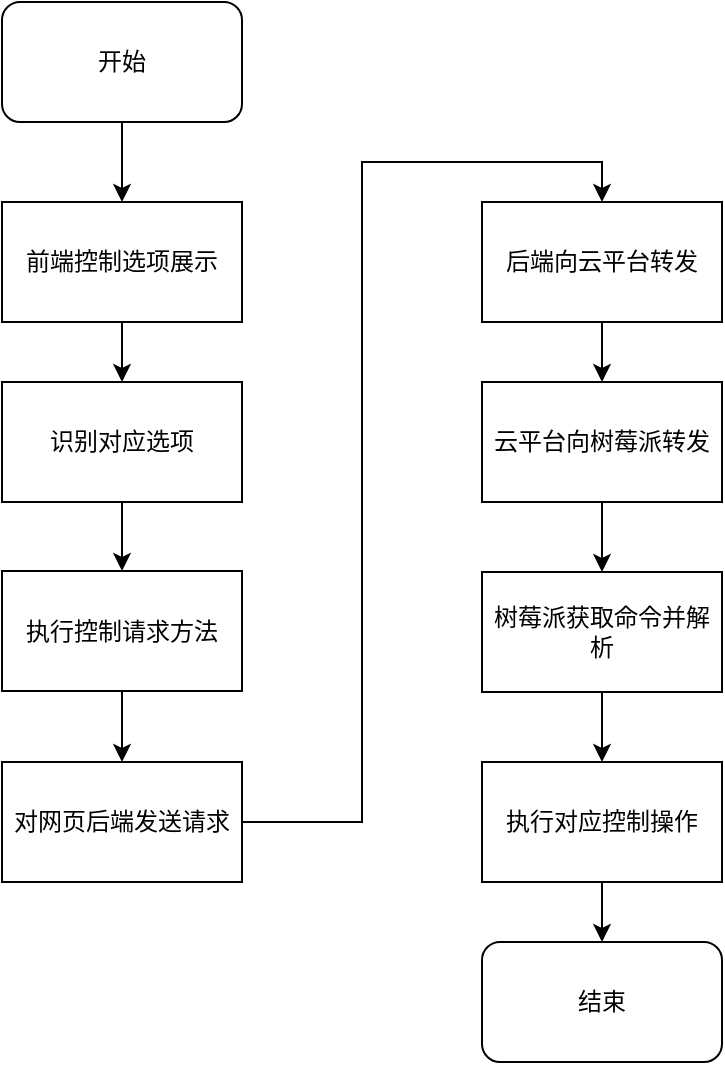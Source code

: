 <mxfile version="27.0.5">
  <diagram name="第 1 页" id="-G1azq1CgmmJFFkysU9t">
    <mxGraphModel dx="778" dy="507" grid="1" gridSize="10" guides="1" tooltips="1" connect="1" arrows="1" fold="1" page="1" pageScale="1" pageWidth="827" pageHeight="1169" math="0" shadow="0">
      <root>
        <mxCell id="0" />
        <mxCell id="1" parent="0" />
        <mxCell id="CKkwD7YMkkwg0U0h0i_L-2" style="edgeStyle=orthogonalEdgeStyle;rounded=0;orthogonalLoop=1;jettySize=auto;html=1;exitX=0.5;exitY=1;exitDx=0;exitDy=0;" edge="1" parent="1" source="CKkwD7YMkkwg0U0h0i_L-1" target="CKkwD7YMkkwg0U0h0i_L-3">
          <mxGeometry relative="1" as="geometry">
            <mxPoint x="400" y="350" as="targetPoint" />
          </mxGeometry>
        </mxCell>
        <mxCell id="CKkwD7YMkkwg0U0h0i_L-1" value="开始" style="rounded=1;whiteSpace=wrap;html=1;" vertex="1" parent="1">
          <mxGeometry x="340" y="240" width="120" height="60" as="geometry" />
        </mxCell>
        <mxCell id="CKkwD7YMkkwg0U0h0i_L-4" style="edgeStyle=orthogonalEdgeStyle;rounded=0;orthogonalLoop=1;jettySize=auto;html=1;exitX=0.5;exitY=1;exitDx=0;exitDy=0;" edge="1" parent="1" source="CKkwD7YMkkwg0U0h0i_L-3" target="CKkwD7YMkkwg0U0h0i_L-5">
          <mxGeometry relative="1" as="geometry">
            <mxPoint x="400" y="450" as="targetPoint" />
          </mxGeometry>
        </mxCell>
        <mxCell id="CKkwD7YMkkwg0U0h0i_L-3" value="前端控制选项展示" style="rounded=0;whiteSpace=wrap;html=1;" vertex="1" parent="1">
          <mxGeometry x="340" y="340" width="120" height="60" as="geometry" />
        </mxCell>
        <mxCell id="CKkwD7YMkkwg0U0h0i_L-6" style="edgeStyle=orthogonalEdgeStyle;rounded=0;orthogonalLoop=1;jettySize=auto;html=1;exitX=0.5;exitY=1;exitDx=0;exitDy=0;" edge="1" parent="1" source="CKkwD7YMkkwg0U0h0i_L-5" target="CKkwD7YMkkwg0U0h0i_L-7">
          <mxGeometry relative="1" as="geometry">
            <mxPoint x="400" y="530" as="targetPoint" />
          </mxGeometry>
        </mxCell>
        <mxCell id="CKkwD7YMkkwg0U0h0i_L-5" value="识别对应选项" style="rounded=0;whiteSpace=wrap;html=1;" vertex="1" parent="1">
          <mxGeometry x="340" y="430" width="120" height="60" as="geometry" />
        </mxCell>
        <mxCell id="CKkwD7YMkkwg0U0h0i_L-8" style="edgeStyle=orthogonalEdgeStyle;rounded=0;orthogonalLoop=1;jettySize=auto;html=1;exitX=0.5;exitY=1;exitDx=0;exitDy=0;" edge="1" parent="1" source="CKkwD7YMkkwg0U0h0i_L-7" target="CKkwD7YMkkwg0U0h0i_L-9">
          <mxGeometry relative="1" as="geometry">
            <mxPoint x="400" y="630" as="targetPoint" />
          </mxGeometry>
        </mxCell>
        <mxCell id="CKkwD7YMkkwg0U0h0i_L-7" value="执行控制请求方法" style="rounded=0;whiteSpace=wrap;html=1;" vertex="1" parent="1">
          <mxGeometry x="340" y="524.5" width="120" height="60" as="geometry" />
        </mxCell>
        <mxCell id="CKkwD7YMkkwg0U0h0i_L-10" style="edgeStyle=orthogonalEdgeStyle;rounded=0;orthogonalLoop=1;jettySize=auto;html=1;exitX=1;exitY=0.5;exitDx=0;exitDy=0;entryX=0.5;entryY=0;entryDx=0;entryDy=0;" edge="1" parent="1" source="CKkwD7YMkkwg0U0h0i_L-9" target="CKkwD7YMkkwg0U0h0i_L-11">
          <mxGeometry relative="1" as="geometry">
            <mxPoint x="510" y="300" as="targetPoint" />
          </mxGeometry>
        </mxCell>
        <mxCell id="CKkwD7YMkkwg0U0h0i_L-9" value="对网页后端发送请求" style="rounded=0;whiteSpace=wrap;html=1;" vertex="1" parent="1">
          <mxGeometry x="340" y="620" width="120" height="60" as="geometry" />
        </mxCell>
        <mxCell id="CKkwD7YMkkwg0U0h0i_L-12" style="edgeStyle=orthogonalEdgeStyle;rounded=0;orthogonalLoop=1;jettySize=auto;html=1;" edge="1" parent="1" source="CKkwD7YMkkwg0U0h0i_L-11" target="CKkwD7YMkkwg0U0h0i_L-13">
          <mxGeometry relative="1" as="geometry">
            <mxPoint x="640" y="430" as="targetPoint" />
          </mxGeometry>
        </mxCell>
        <mxCell id="CKkwD7YMkkwg0U0h0i_L-11" value="后端向云平台转发" style="rounded=0;whiteSpace=wrap;html=1;" vertex="1" parent="1">
          <mxGeometry x="580" y="340" width="120" height="60" as="geometry" />
        </mxCell>
        <mxCell id="CKkwD7YMkkwg0U0h0i_L-14" style="edgeStyle=orthogonalEdgeStyle;rounded=0;orthogonalLoop=1;jettySize=auto;html=1;exitX=0.5;exitY=1;exitDx=0;exitDy=0;" edge="1" parent="1" source="CKkwD7YMkkwg0U0h0i_L-13" target="CKkwD7YMkkwg0U0h0i_L-15">
          <mxGeometry relative="1" as="geometry">
            <mxPoint x="640" y="530" as="targetPoint" />
          </mxGeometry>
        </mxCell>
        <mxCell id="CKkwD7YMkkwg0U0h0i_L-13" value="云平台向树莓派转发" style="rounded=0;whiteSpace=wrap;html=1;" vertex="1" parent="1">
          <mxGeometry x="580" y="430" width="120" height="60" as="geometry" />
        </mxCell>
        <mxCell id="CKkwD7YMkkwg0U0h0i_L-16" style="edgeStyle=orthogonalEdgeStyle;rounded=0;orthogonalLoop=1;jettySize=auto;html=1;exitX=0.5;exitY=1;exitDx=0;exitDy=0;" edge="1" parent="1" source="CKkwD7YMkkwg0U0h0i_L-15" target="CKkwD7YMkkwg0U0h0i_L-17">
          <mxGeometry relative="1" as="geometry">
            <mxPoint x="640" y="620" as="targetPoint" />
          </mxGeometry>
        </mxCell>
        <mxCell id="CKkwD7YMkkwg0U0h0i_L-15" value="树莓派获取命令并解析" style="rounded=0;whiteSpace=wrap;html=1;" vertex="1" parent="1">
          <mxGeometry x="580" y="525" width="120" height="60" as="geometry" />
        </mxCell>
        <mxCell id="CKkwD7YMkkwg0U0h0i_L-18" style="edgeStyle=orthogonalEdgeStyle;rounded=0;orthogonalLoop=1;jettySize=auto;html=1;exitX=0.5;exitY=1;exitDx=0;exitDy=0;" edge="1" parent="1" source="CKkwD7YMkkwg0U0h0i_L-17" target="CKkwD7YMkkwg0U0h0i_L-19">
          <mxGeometry relative="1" as="geometry">
            <mxPoint x="640" y="720" as="targetPoint" />
          </mxGeometry>
        </mxCell>
        <mxCell id="CKkwD7YMkkwg0U0h0i_L-17" value="执行对应控制操作" style="rounded=0;whiteSpace=wrap;html=1;" vertex="1" parent="1">
          <mxGeometry x="580" y="620" width="120" height="60" as="geometry" />
        </mxCell>
        <mxCell id="CKkwD7YMkkwg0U0h0i_L-19" value="结束" style="rounded=1;whiteSpace=wrap;html=1;" vertex="1" parent="1">
          <mxGeometry x="580" y="710" width="120" height="60" as="geometry" />
        </mxCell>
      </root>
    </mxGraphModel>
  </diagram>
</mxfile>
